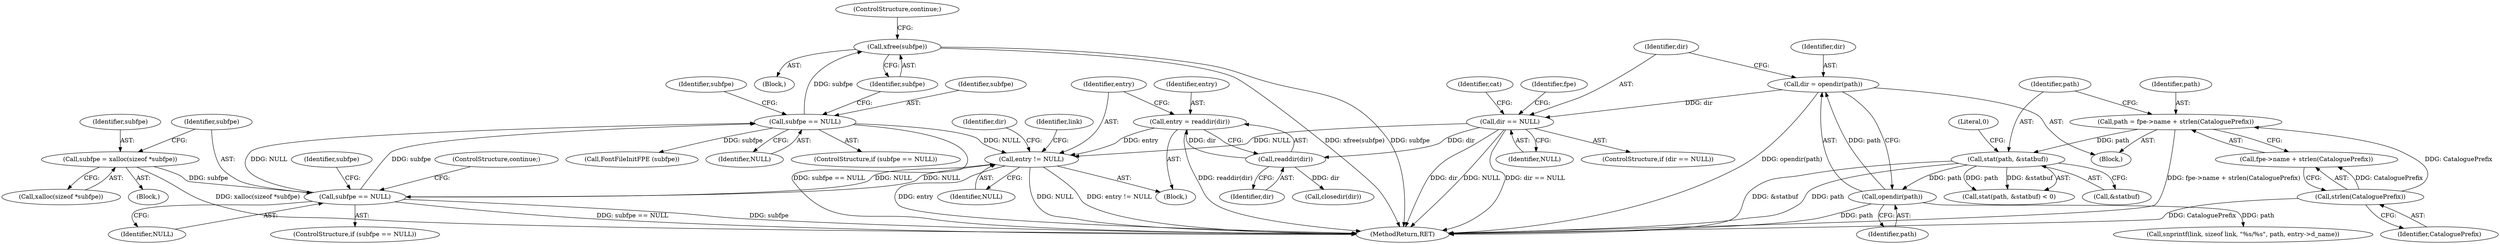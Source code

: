 digraph "0_libxfont_5bf703700ee4a5d6eae20da07cb7a29369667aef@API" {
"1000307" [label="(Call,xfree(subfpe))"];
"1000303" [label="(Call,subfpe == NULL)"];
"1000278" [label="(Call,subfpe == NULL)"];
"1000271" [label="(Call,subfpe = xalloc(sizeof *subfpe))"];
"1000175" [label="(Call,entry != NULL)"];
"1000171" [label="(Call,entry = readdir(dir))"];
"1000173" [label="(Call,readdir(dir))"];
"1000159" [label="(Call,dir == NULL)"];
"1000154" [label="(Call,dir = opendir(path))"];
"1000156" [label="(Call,opendir(path))"];
"1000132" [label="(Call,stat(path, &statbuf))"];
"1000121" [label="(Call,path = fpe->name + strlen(CataloguePrefix))"];
"1000127" [label="(Call,strlen(CataloguePrefix))"];
"1000278" [label="(Call,subfpe == NULL)"];
"1000279" [label="(Identifier,subfpe)"];
"1000307" [label="(Call,xfree(subfpe))"];
"1000175" [label="(Call,entry != NULL)"];
"1000330" [label="(Call,FontFileInitFPE (subfpe))"];
"1000128" [label="(Identifier,CataloguePrefix)"];
"1000122" [label="(Identifier,path)"];
"1000281" [label="(ControlStructure,continue;)"];
"1000273" [label="(Call,xalloc(sizeof *subfpe))"];
"1000177" [label="(Identifier,NULL)"];
"1000180" [label="(Identifier,link)"];
"1000303" [label="(Call,subfpe == NULL)"];
"1000284" [label="(Identifier,subfpe)"];
"1000104" [label="(Block,)"];
"1000277" [label="(ControlStructure,if (subfpe == NULL))"];
"1000155" [label="(Identifier,dir)"];
"1000171" [label="(Call,entry = readdir(dir))"];
"1000157" [label="(Identifier,path)"];
"1000305" [label="(Identifier,NULL)"];
"1000353" [label="(Call,closedir(dir))"];
"1000161" [label="(Identifier,NULL)"];
"1000164" [label="(Identifier,cat)"];
"1000156" [label="(Call,opendir(path))"];
"1000271" [label="(Call,subfpe = xalloc(sizeof *subfpe))"];
"1000136" [label="(Literal,0)"];
"1000309" [label="(ControlStructure,continue;)"];
"1000160" [label="(Identifier,dir)"];
"1000308" [label="(Identifier,subfpe)"];
"1000354" [label="(Identifier,dir)"];
"1000312" [label="(Identifier,subfpe)"];
"1000178" [label="(Block,)"];
"1000133" [label="(Identifier,path)"];
"1000131" [label="(Call,stat(path, &statbuf) < 0)"];
"1000159" [label="(Call,dir == NULL)"];
"1000127" [label="(Call,strlen(CataloguePrefix))"];
"1000304" [label="(Identifier,subfpe)"];
"1000168" [label="(Identifier,fpe)"];
"1000272" [label="(Identifier,subfpe)"];
"1000154" [label="(Call,dir = opendir(path))"];
"1000179" [label="(Call,snprintf(link, sizeof link, \"%s/%s\", path, entry->d_name))"];
"1000306" [label="(Block,)"];
"1000176" [label="(Identifier,entry)"];
"1000134" [label="(Call,&statbuf)"];
"1000280" [label="(Identifier,NULL)"];
"1000170" [label="(Block,)"];
"1000174" [label="(Identifier,dir)"];
"1000132" [label="(Call,stat(path, &statbuf))"];
"1000173" [label="(Call,readdir(dir))"];
"1000172" [label="(Identifier,entry)"];
"1000158" [label="(ControlStructure,if (dir == NULL))"];
"1000378" [label="(MethodReturn,RET)"];
"1000121" [label="(Call,path = fpe->name + strlen(CataloguePrefix))"];
"1000302" [label="(ControlStructure,if (subfpe == NULL))"];
"1000123" [label="(Call,fpe->name + strlen(CataloguePrefix))"];
"1000307" -> "1000306"  [label="AST: "];
"1000307" -> "1000308"  [label="CFG: "];
"1000308" -> "1000307"  [label="AST: "];
"1000309" -> "1000307"  [label="CFG: "];
"1000307" -> "1000378"  [label="DDG: xfree(subfpe)"];
"1000307" -> "1000378"  [label="DDG: subfpe"];
"1000303" -> "1000307"  [label="DDG: subfpe"];
"1000303" -> "1000302"  [label="AST: "];
"1000303" -> "1000305"  [label="CFG: "];
"1000304" -> "1000303"  [label="AST: "];
"1000305" -> "1000303"  [label="AST: "];
"1000308" -> "1000303"  [label="CFG: "];
"1000312" -> "1000303"  [label="CFG: "];
"1000303" -> "1000378"  [label="DDG: subfpe == NULL"];
"1000303" -> "1000175"  [label="DDG: NULL"];
"1000278" -> "1000303"  [label="DDG: subfpe"];
"1000278" -> "1000303"  [label="DDG: NULL"];
"1000303" -> "1000330"  [label="DDG: subfpe"];
"1000278" -> "1000277"  [label="AST: "];
"1000278" -> "1000280"  [label="CFG: "];
"1000279" -> "1000278"  [label="AST: "];
"1000280" -> "1000278"  [label="AST: "];
"1000281" -> "1000278"  [label="CFG: "];
"1000284" -> "1000278"  [label="CFG: "];
"1000278" -> "1000378"  [label="DDG: subfpe == NULL"];
"1000278" -> "1000378"  [label="DDG: subfpe"];
"1000278" -> "1000175"  [label="DDG: NULL"];
"1000271" -> "1000278"  [label="DDG: subfpe"];
"1000175" -> "1000278"  [label="DDG: NULL"];
"1000271" -> "1000178"  [label="AST: "];
"1000271" -> "1000273"  [label="CFG: "];
"1000272" -> "1000271"  [label="AST: "];
"1000273" -> "1000271"  [label="AST: "];
"1000279" -> "1000271"  [label="CFG: "];
"1000271" -> "1000378"  [label="DDG: xalloc(sizeof *subfpe)"];
"1000175" -> "1000170"  [label="AST: "];
"1000175" -> "1000177"  [label="CFG: "];
"1000176" -> "1000175"  [label="AST: "];
"1000177" -> "1000175"  [label="AST: "];
"1000180" -> "1000175"  [label="CFG: "];
"1000354" -> "1000175"  [label="CFG: "];
"1000175" -> "1000378"  [label="DDG: entry"];
"1000175" -> "1000378"  [label="DDG: NULL"];
"1000175" -> "1000378"  [label="DDG: entry != NULL"];
"1000171" -> "1000175"  [label="DDG: entry"];
"1000159" -> "1000175"  [label="DDG: NULL"];
"1000171" -> "1000170"  [label="AST: "];
"1000171" -> "1000173"  [label="CFG: "];
"1000172" -> "1000171"  [label="AST: "];
"1000173" -> "1000171"  [label="AST: "];
"1000176" -> "1000171"  [label="CFG: "];
"1000171" -> "1000378"  [label="DDG: readdir(dir)"];
"1000173" -> "1000171"  [label="DDG: dir"];
"1000173" -> "1000174"  [label="CFG: "];
"1000174" -> "1000173"  [label="AST: "];
"1000159" -> "1000173"  [label="DDG: dir"];
"1000173" -> "1000353"  [label="DDG: dir"];
"1000159" -> "1000158"  [label="AST: "];
"1000159" -> "1000161"  [label="CFG: "];
"1000160" -> "1000159"  [label="AST: "];
"1000161" -> "1000159"  [label="AST: "];
"1000164" -> "1000159"  [label="CFG: "];
"1000168" -> "1000159"  [label="CFG: "];
"1000159" -> "1000378"  [label="DDG: dir == NULL"];
"1000159" -> "1000378"  [label="DDG: dir"];
"1000159" -> "1000378"  [label="DDG: NULL"];
"1000154" -> "1000159"  [label="DDG: dir"];
"1000154" -> "1000104"  [label="AST: "];
"1000154" -> "1000156"  [label="CFG: "];
"1000155" -> "1000154"  [label="AST: "];
"1000156" -> "1000154"  [label="AST: "];
"1000160" -> "1000154"  [label="CFG: "];
"1000154" -> "1000378"  [label="DDG: opendir(path)"];
"1000156" -> "1000154"  [label="DDG: path"];
"1000156" -> "1000157"  [label="CFG: "];
"1000157" -> "1000156"  [label="AST: "];
"1000156" -> "1000378"  [label="DDG: path"];
"1000132" -> "1000156"  [label="DDG: path"];
"1000156" -> "1000179"  [label="DDG: path"];
"1000132" -> "1000131"  [label="AST: "];
"1000132" -> "1000134"  [label="CFG: "];
"1000133" -> "1000132"  [label="AST: "];
"1000134" -> "1000132"  [label="AST: "];
"1000136" -> "1000132"  [label="CFG: "];
"1000132" -> "1000378"  [label="DDG: &statbuf"];
"1000132" -> "1000378"  [label="DDG: path"];
"1000132" -> "1000131"  [label="DDG: path"];
"1000132" -> "1000131"  [label="DDG: &statbuf"];
"1000121" -> "1000132"  [label="DDG: path"];
"1000121" -> "1000104"  [label="AST: "];
"1000121" -> "1000123"  [label="CFG: "];
"1000122" -> "1000121"  [label="AST: "];
"1000123" -> "1000121"  [label="AST: "];
"1000133" -> "1000121"  [label="CFG: "];
"1000121" -> "1000378"  [label="DDG: fpe->name + strlen(CataloguePrefix)"];
"1000127" -> "1000121"  [label="DDG: CataloguePrefix"];
"1000127" -> "1000123"  [label="AST: "];
"1000127" -> "1000128"  [label="CFG: "];
"1000128" -> "1000127"  [label="AST: "];
"1000123" -> "1000127"  [label="CFG: "];
"1000127" -> "1000378"  [label="DDG: CataloguePrefix"];
"1000127" -> "1000123"  [label="DDG: CataloguePrefix"];
}
